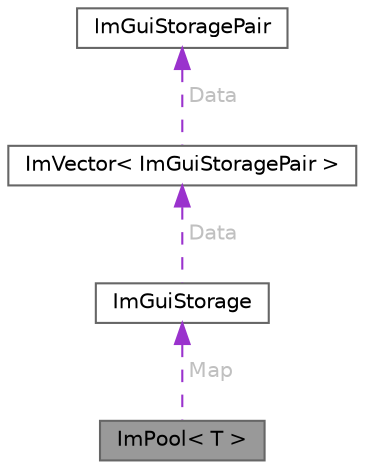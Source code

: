 digraph "ImPool&lt; T &gt;"
{
 // LATEX_PDF_SIZE
  bgcolor="transparent";
  edge [fontname=Helvetica,fontsize=10,labelfontname=Helvetica,labelfontsize=10];
  node [fontname=Helvetica,fontsize=10,shape=box,height=0.2,width=0.4];
  Node1 [id="Node000001",label="ImPool\< T \>",height=0.2,width=0.4,color="gray40", fillcolor="grey60", style="filled", fontcolor="black",tooltip=" "];
  Node2 -> Node1 [id="edge4_Node000001_Node000002",dir="back",color="darkorchid3",style="dashed",tooltip=" ",label=" Map",fontcolor="grey" ];
  Node2 [id="Node000002",label="ImGuiStorage",height=0.2,width=0.4,color="gray40", fillcolor="white", style="filled",URL="$struct_im_gui_storage.html",tooltip=" "];
  Node3 -> Node2 [id="edge5_Node000002_Node000003",dir="back",color="darkorchid3",style="dashed",tooltip=" ",label=" Data",fontcolor="grey" ];
  Node3 [id="Node000003",label="ImVector\< ImGuiStoragePair \>",height=0.2,width=0.4,color="gray40", fillcolor="white", style="filled",URL="$struct_im_vector.html",tooltip=" "];
  Node4 -> Node3 [id="edge6_Node000003_Node000004",dir="back",color="darkorchid3",style="dashed",tooltip=" ",label=" Data",fontcolor="grey" ];
  Node4 [id="Node000004",label="ImGuiStoragePair",height=0.2,width=0.4,color="gray40", fillcolor="white", style="filled",URL="$struct_im_gui_storage_pair.html",tooltip=" "];
}
